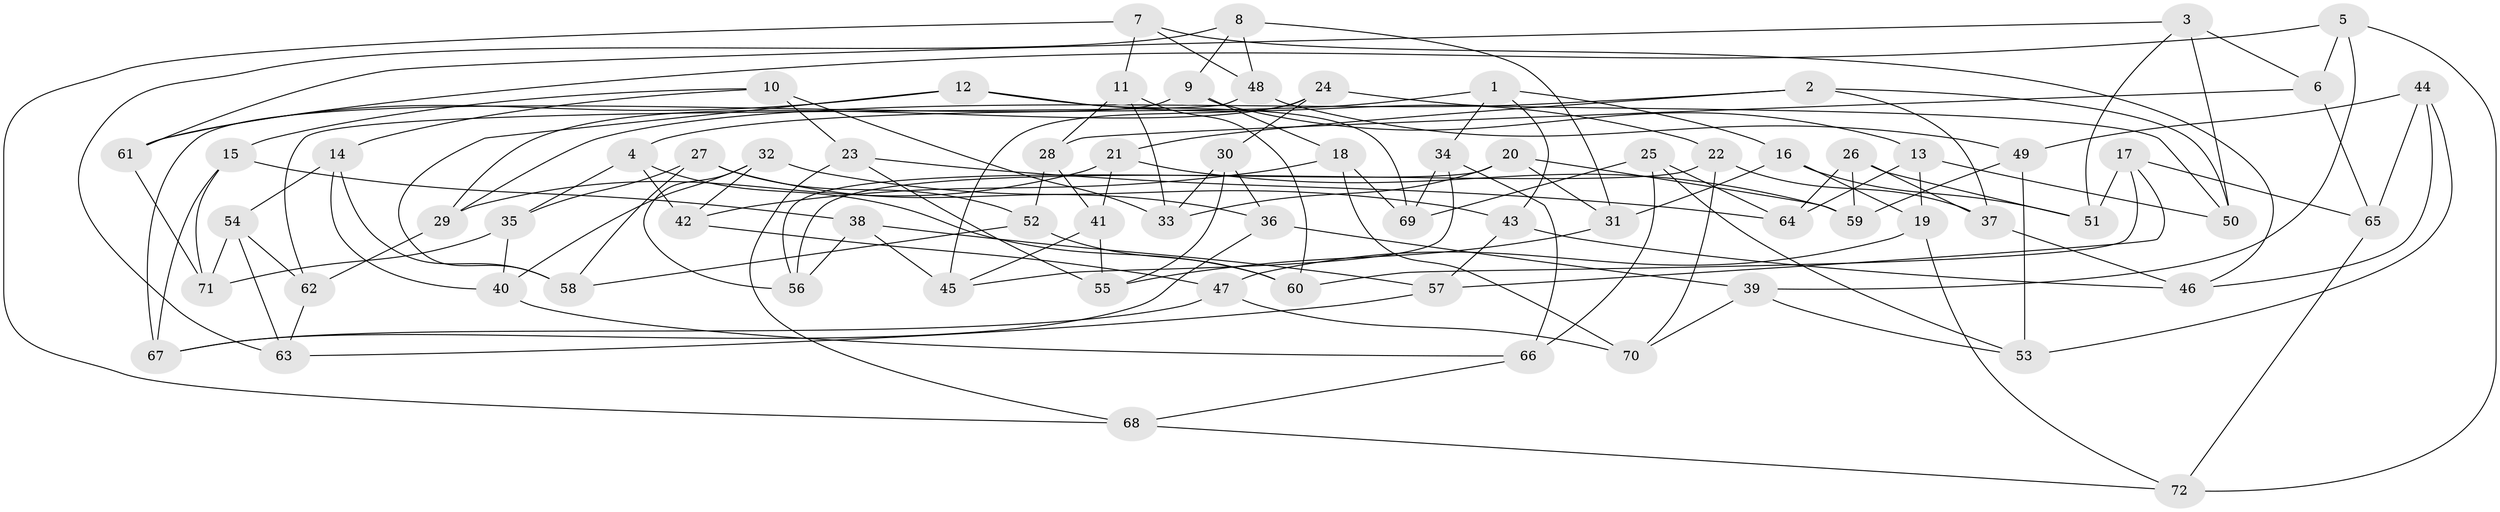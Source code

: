 // Generated by graph-tools (version 1.1) at 2025/38/03/09/25 02:38:01]
// undirected, 72 vertices, 144 edges
graph export_dot {
graph [start="1"]
  node [color=gray90,style=filled];
  1;
  2;
  3;
  4;
  5;
  6;
  7;
  8;
  9;
  10;
  11;
  12;
  13;
  14;
  15;
  16;
  17;
  18;
  19;
  20;
  21;
  22;
  23;
  24;
  25;
  26;
  27;
  28;
  29;
  30;
  31;
  32;
  33;
  34;
  35;
  36;
  37;
  38;
  39;
  40;
  41;
  42;
  43;
  44;
  45;
  46;
  47;
  48;
  49;
  50;
  51;
  52;
  53;
  54;
  55;
  56;
  57;
  58;
  59;
  60;
  61;
  62;
  63;
  64;
  65;
  66;
  67;
  68;
  69;
  70;
  71;
  72;
  1 -- 4;
  1 -- 16;
  1 -- 34;
  1 -- 43;
  2 -- 29;
  2 -- 50;
  2 -- 21;
  2 -- 37;
  3 -- 51;
  3 -- 50;
  3 -- 6;
  3 -- 61;
  4 -- 35;
  4 -- 60;
  4 -- 42;
  5 -- 61;
  5 -- 72;
  5 -- 39;
  5 -- 6;
  6 -- 65;
  6 -- 28;
  7 -- 48;
  7 -- 11;
  7 -- 68;
  7 -- 46;
  8 -- 48;
  8 -- 31;
  8 -- 63;
  8 -- 9;
  9 -- 18;
  9 -- 67;
  9 -- 13;
  10 -- 23;
  10 -- 14;
  10 -- 33;
  10 -- 15;
  11 -- 33;
  11 -- 28;
  11 -- 60;
  12 -- 69;
  12 -- 22;
  12 -- 61;
  12 -- 58;
  13 -- 50;
  13 -- 64;
  13 -- 19;
  14 -- 40;
  14 -- 58;
  14 -- 54;
  15 -- 71;
  15 -- 38;
  15 -- 67;
  16 -- 19;
  16 -- 31;
  16 -- 51;
  17 -- 51;
  17 -- 60;
  17 -- 65;
  17 -- 57;
  18 -- 70;
  18 -- 69;
  18 -- 42;
  19 -- 47;
  19 -- 72;
  20 -- 31;
  20 -- 33;
  20 -- 59;
  20 -- 56;
  21 -- 41;
  21 -- 59;
  21 -- 29;
  22 -- 56;
  22 -- 37;
  22 -- 70;
  23 -- 64;
  23 -- 68;
  23 -- 55;
  24 -- 45;
  24 -- 30;
  24 -- 50;
  24 -- 29;
  25 -- 69;
  25 -- 53;
  25 -- 66;
  25 -- 64;
  26 -- 37;
  26 -- 51;
  26 -- 59;
  26 -- 64;
  27 -- 36;
  27 -- 58;
  27 -- 35;
  27 -- 52;
  28 -- 41;
  28 -- 52;
  29 -- 62;
  30 -- 55;
  30 -- 33;
  30 -- 36;
  31 -- 55;
  32 -- 40;
  32 -- 42;
  32 -- 43;
  32 -- 56;
  34 -- 66;
  34 -- 45;
  34 -- 69;
  35 -- 71;
  35 -- 40;
  36 -- 39;
  36 -- 67;
  37 -- 46;
  38 -- 57;
  38 -- 56;
  38 -- 45;
  39 -- 53;
  39 -- 70;
  40 -- 66;
  41 -- 55;
  41 -- 45;
  42 -- 47;
  43 -- 46;
  43 -- 57;
  44 -- 53;
  44 -- 49;
  44 -- 65;
  44 -- 46;
  47 -- 70;
  47 -- 67;
  48 -- 62;
  48 -- 49;
  49 -- 53;
  49 -- 59;
  52 -- 60;
  52 -- 58;
  54 -- 62;
  54 -- 63;
  54 -- 71;
  57 -- 63;
  61 -- 71;
  62 -- 63;
  65 -- 72;
  66 -- 68;
  68 -- 72;
}
